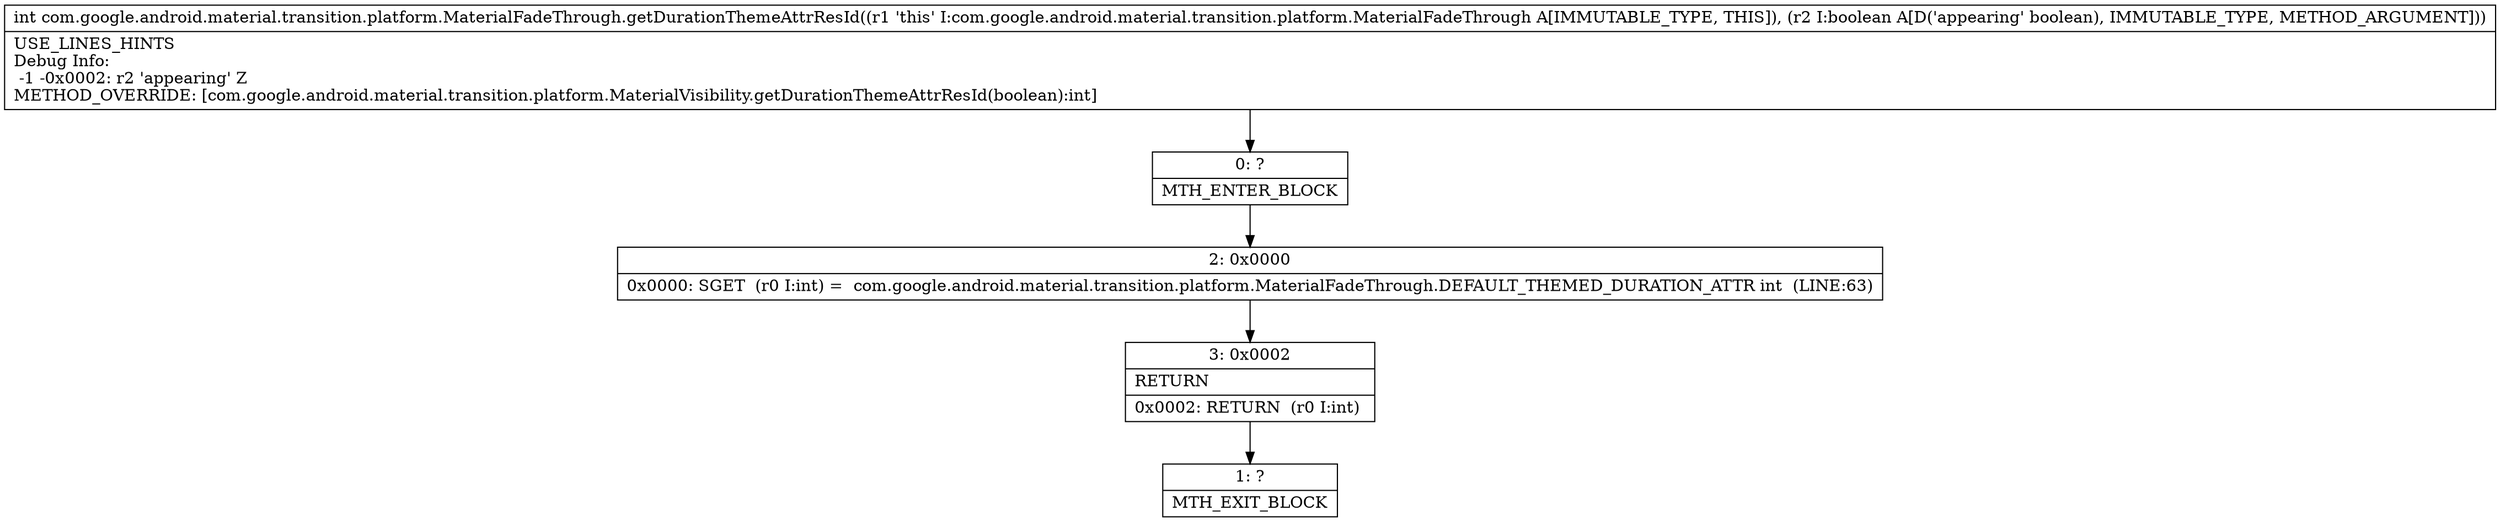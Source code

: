 digraph "CFG forcom.google.android.material.transition.platform.MaterialFadeThrough.getDurationThemeAttrResId(Z)I" {
Node_0 [shape=record,label="{0\:\ ?|MTH_ENTER_BLOCK\l}"];
Node_2 [shape=record,label="{2\:\ 0x0000|0x0000: SGET  (r0 I:int) =  com.google.android.material.transition.platform.MaterialFadeThrough.DEFAULT_THEMED_DURATION_ATTR int  (LINE:63)\l}"];
Node_3 [shape=record,label="{3\:\ 0x0002|RETURN\l|0x0002: RETURN  (r0 I:int) \l}"];
Node_1 [shape=record,label="{1\:\ ?|MTH_EXIT_BLOCK\l}"];
MethodNode[shape=record,label="{int com.google.android.material.transition.platform.MaterialFadeThrough.getDurationThemeAttrResId((r1 'this' I:com.google.android.material.transition.platform.MaterialFadeThrough A[IMMUTABLE_TYPE, THIS]), (r2 I:boolean A[D('appearing' boolean), IMMUTABLE_TYPE, METHOD_ARGUMENT]))  | USE_LINES_HINTS\lDebug Info:\l  \-1 \-0x0002: r2 'appearing' Z\lMETHOD_OVERRIDE: [com.google.android.material.transition.platform.MaterialVisibility.getDurationThemeAttrResId(boolean):int]\l}"];
MethodNode -> Node_0;Node_0 -> Node_2;
Node_2 -> Node_3;
Node_3 -> Node_1;
}

